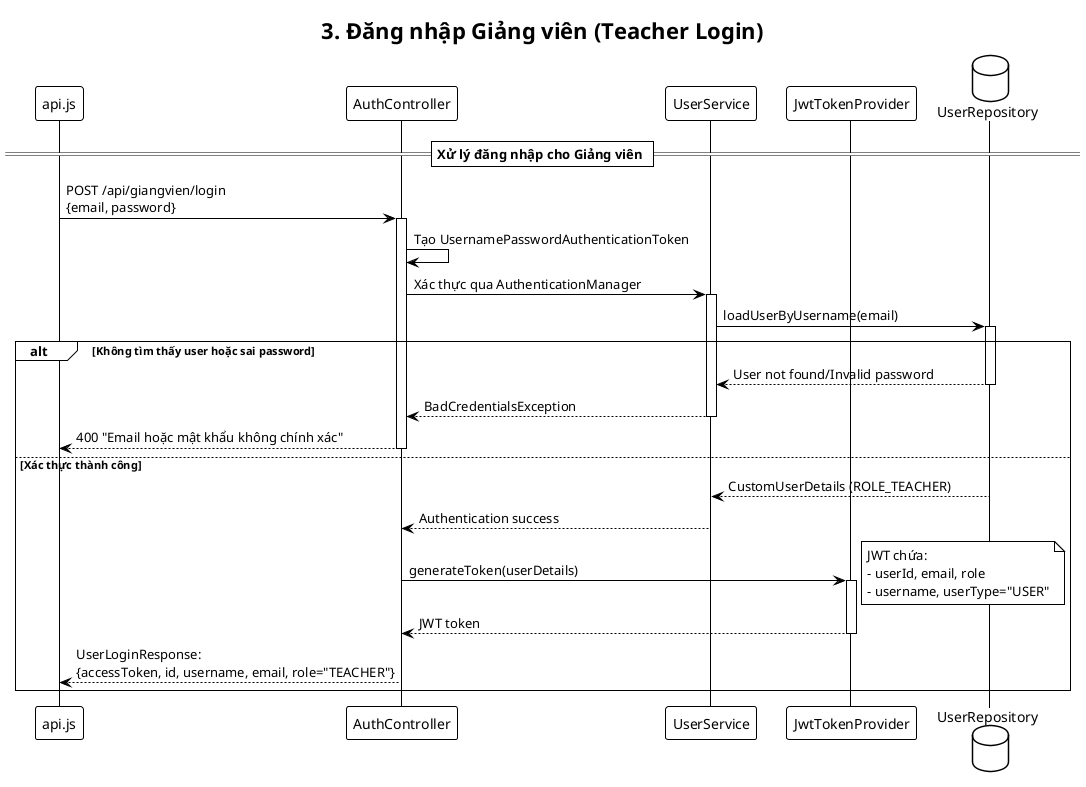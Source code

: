 @startuml
!theme plain
title 3. Đăng nhập Giảng viên (Teacher Login)

participant "api.js" as API
participant "AuthController" as AUTH
participant "UserService" as US
participant "JwtTokenProvider" as JWT
database "UserRepository" as UR

== Xử lý đăng nhập cho Giảng viên ==

API -> AUTH: POST /api/giangvien/login\n{email, password}
activate AUTH

AUTH -> AUTH: Tạo UsernamePasswordAuthenticationToken
AUTH -> US: Xác thực qua AuthenticationManager
activate US

US -> UR: loadUserByUsername(email)
activate UR

alt Không tìm thấy user hoặc sai password
    UR --> US: User not found/Invalid password
    deactivate UR
    US --> AUTH: BadCredentialsException
    deactivate US
    AUTH --> API: 400 "Email hoặc mật khẩu không chính xác"
    deactivate AUTH
else Xác thực thành công
    UR --> US: CustomUserDetails (ROLE_TEACHER)
    deactivate UR

    US --> AUTH: Authentication success
    deactivate US

    AUTH -> JWT: generateToken(userDetails)
    activate JWT
    note right: JWT chứa:\n- userId, email, role\n- username, userType="USER"
    JWT --> AUTH: JWT token
    deactivate JWT

    AUTH --> API: UserLoginResponse:\n{accessToken, id, username, email, role="TEACHER"}
    deactivate AUTH
end

@enduml
